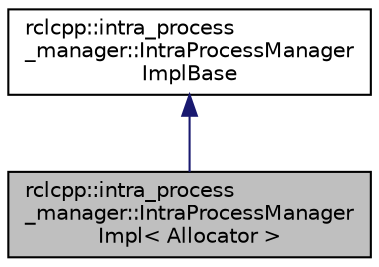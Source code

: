 digraph "rclcpp::intra_process_manager::IntraProcessManagerImpl&lt; Allocator &gt;"
{
  edge [fontname="Helvetica",fontsize="10",labelfontname="Helvetica",labelfontsize="10"];
  node [fontname="Helvetica",fontsize="10",shape=record];
  Node2 [label="rclcpp::intra_process\l_manager::IntraProcessManager\lImpl\< Allocator \>",height=0.2,width=0.4,color="black", fillcolor="grey75", style="filled", fontcolor="black"];
  Node3 -> Node2 [dir="back",color="midnightblue",fontsize="10",style="solid",fontname="Helvetica"];
  Node3 [label="rclcpp::intra_process\l_manager::IntraProcessManager\lImplBase",height=0.2,width=0.4,color="black", fillcolor="white", style="filled",URL="$classrclcpp_1_1intra__process__manager_1_1IntraProcessManagerImplBase.html"];
}
